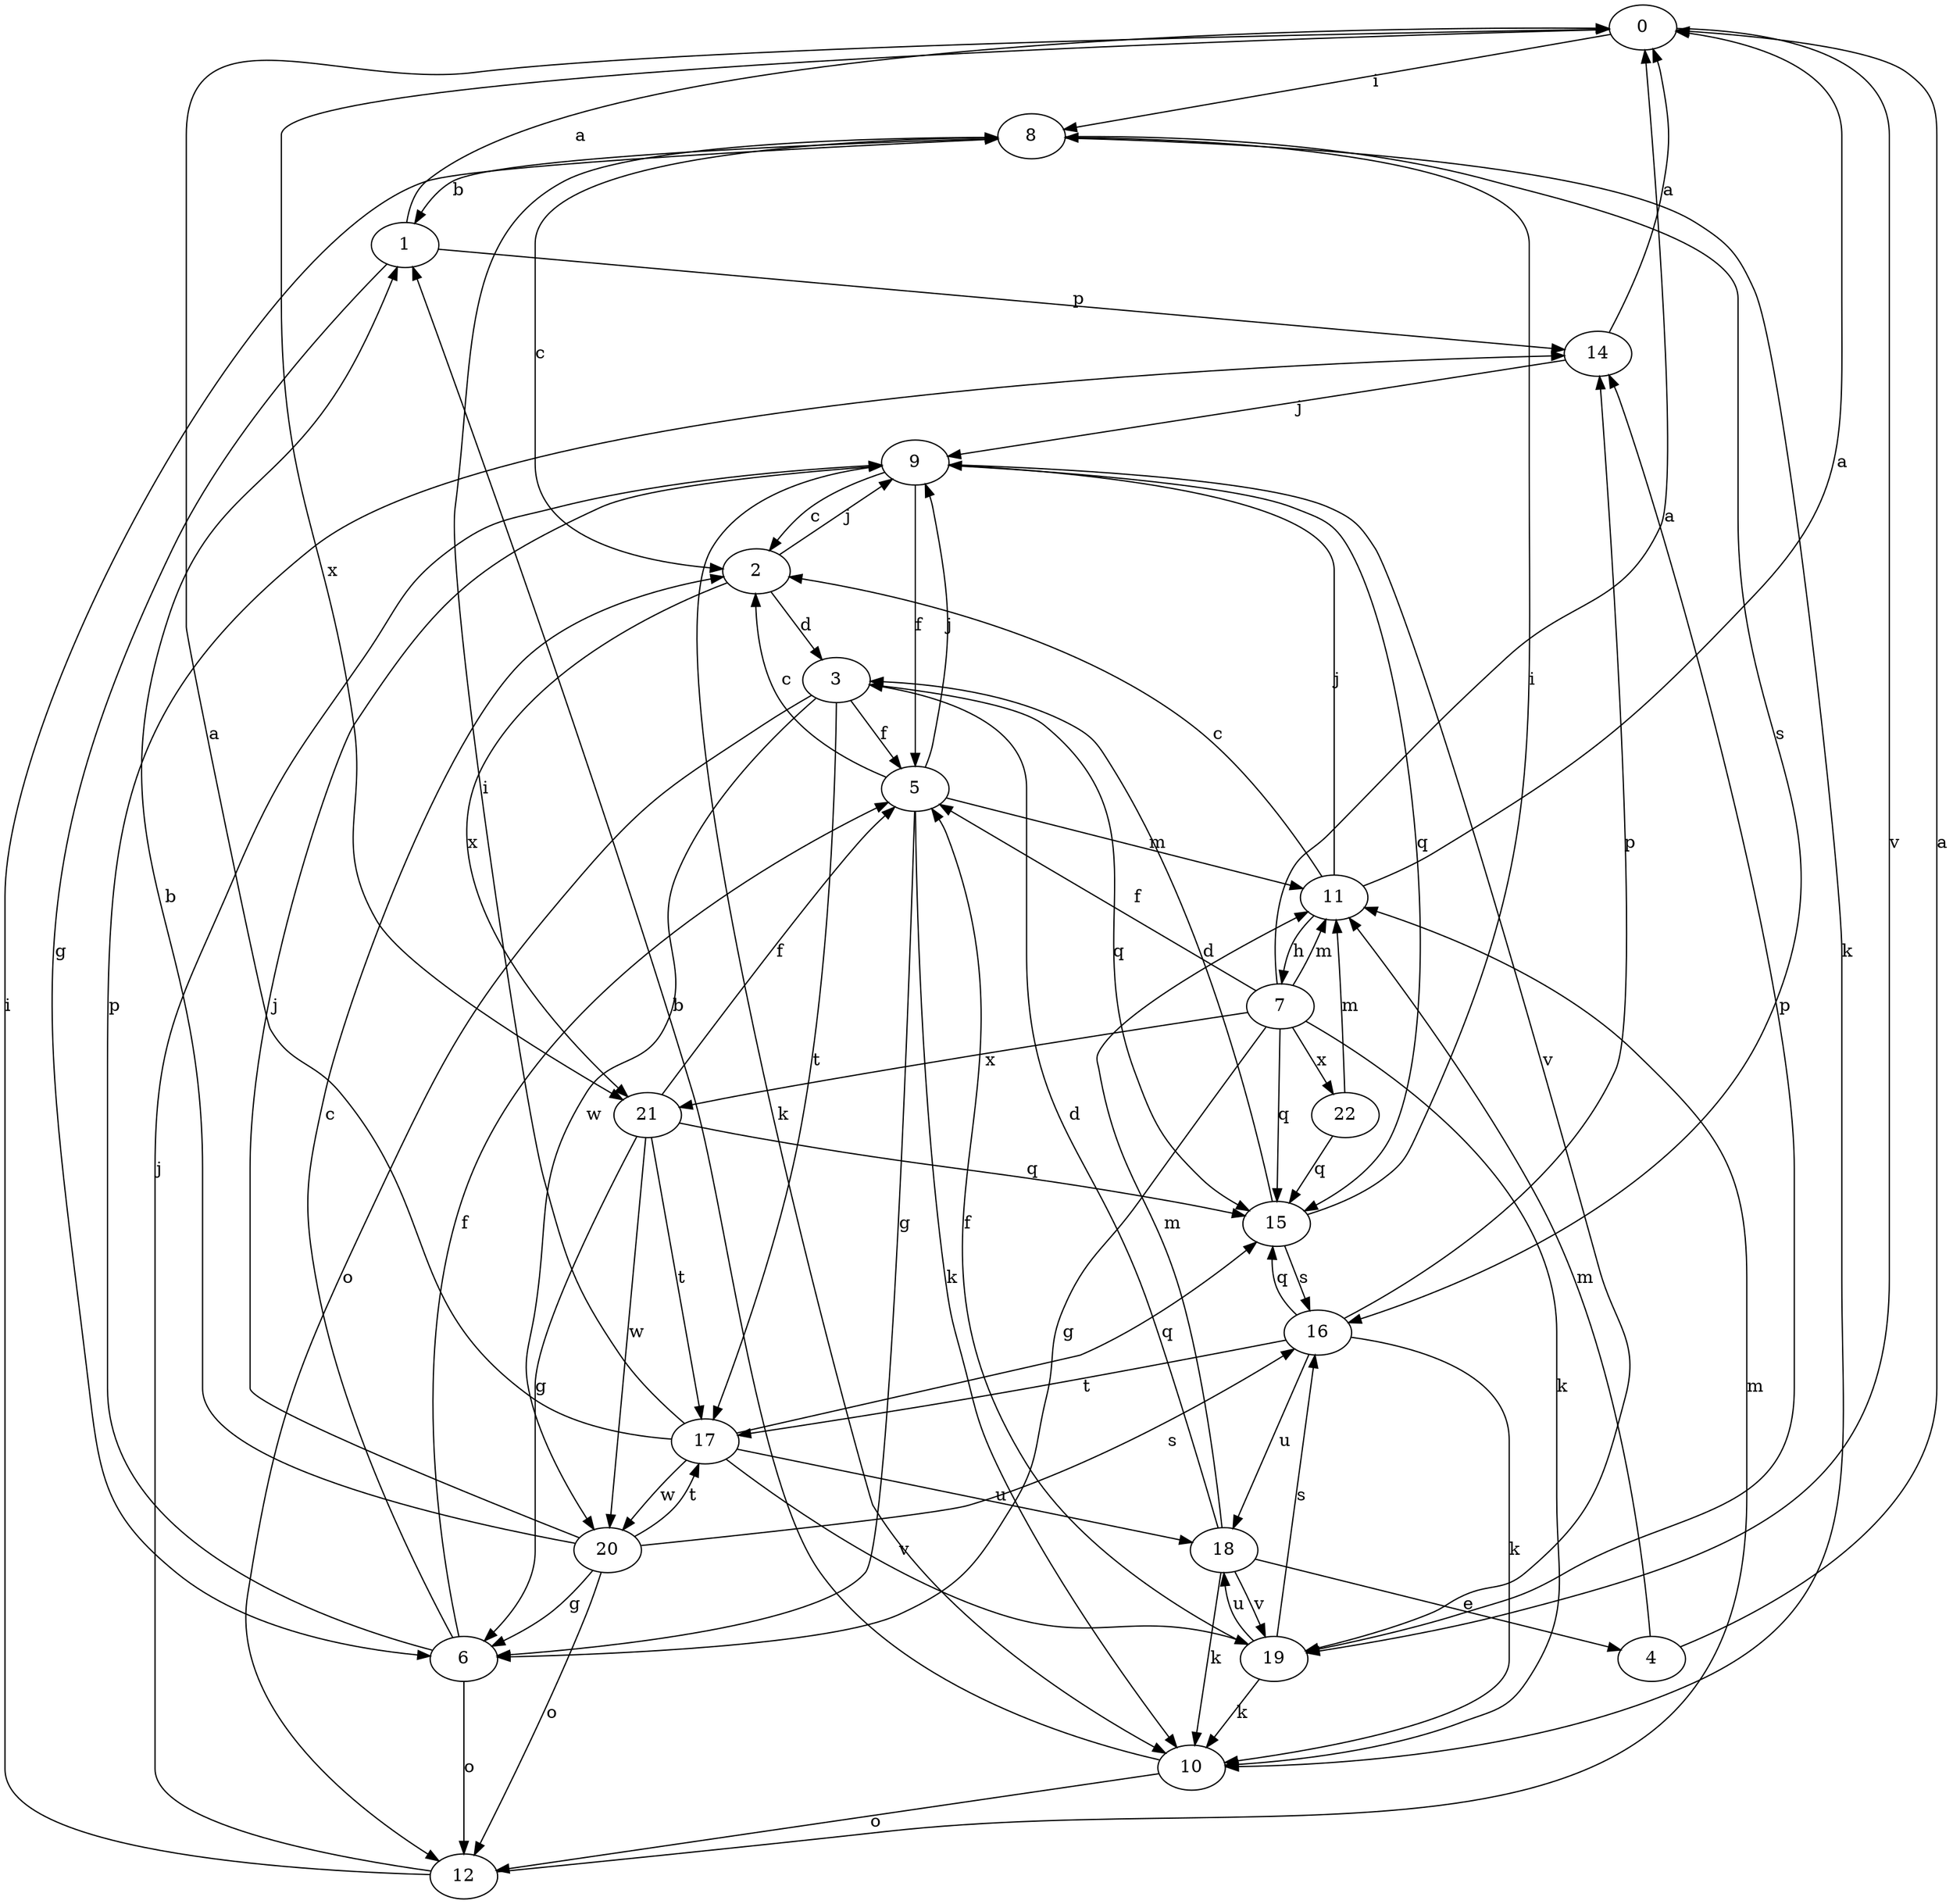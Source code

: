 strict digraph  {
0;
1;
2;
3;
4;
5;
6;
7;
8;
9;
10;
11;
12;
14;
15;
16;
17;
18;
19;
20;
21;
22;
0 -> 8  [label=i];
0 -> 19  [label=v];
0 -> 21  [label=x];
1 -> 0  [label=a];
1 -> 6  [label=g];
1 -> 14  [label=p];
2 -> 3  [label=d];
2 -> 9  [label=j];
2 -> 21  [label=x];
3 -> 5  [label=f];
3 -> 12  [label=o];
3 -> 15  [label=q];
3 -> 17  [label=t];
3 -> 20  [label=w];
4 -> 0  [label=a];
4 -> 11  [label=m];
5 -> 2  [label=c];
5 -> 6  [label=g];
5 -> 9  [label=j];
5 -> 10  [label=k];
5 -> 11  [label=m];
6 -> 2  [label=c];
6 -> 5  [label=f];
6 -> 12  [label=o];
6 -> 14  [label=p];
7 -> 0  [label=a];
7 -> 5  [label=f];
7 -> 6  [label=g];
7 -> 10  [label=k];
7 -> 11  [label=m];
7 -> 15  [label=q];
7 -> 21  [label=x];
7 -> 22  [label=x];
8 -> 1  [label=b];
8 -> 2  [label=c];
8 -> 10  [label=k];
8 -> 16  [label=s];
9 -> 2  [label=c];
9 -> 5  [label=f];
9 -> 10  [label=k];
9 -> 15  [label=q];
9 -> 19  [label=v];
10 -> 1  [label=b];
10 -> 12  [label=o];
11 -> 0  [label=a];
11 -> 2  [label=c];
11 -> 7  [label=h];
11 -> 9  [label=j];
12 -> 8  [label=i];
12 -> 9  [label=j];
12 -> 11  [label=m];
14 -> 0  [label=a];
14 -> 9  [label=j];
15 -> 3  [label=d];
15 -> 8  [label=i];
15 -> 16  [label=s];
16 -> 10  [label=k];
16 -> 14  [label=p];
16 -> 15  [label=q];
16 -> 17  [label=t];
16 -> 18  [label=u];
17 -> 0  [label=a];
17 -> 8  [label=i];
17 -> 15  [label=q];
17 -> 18  [label=u];
17 -> 19  [label=v];
17 -> 20  [label=w];
18 -> 3  [label=d];
18 -> 4  [label=e];
18 -> 10  [label=k];
18 -> 11  [label=m];
18 -> 19  [label=v];
19 -> 5  [label=f];
19 -> 10  [label=k];
19 -> 14  [label=p];
19 -> 16  [label=s];
19 -> 18  [label=u];
20 -> 1  [label=b];
20 -> 6  [label=g];
20 -> 9  [label=j];
20 -> 12  [label=o];
20 -> 16  [label=s];
20 -> 17  [label=t];
21 -> 5  [label=f];
21 -> 6  [label=g];
21 -> 15  [label=q];
21 -> 17  [label=t];
21 -> 20  [label=w];
22 -> 11  [label=m];
22 -> 15  [label=q];
}
